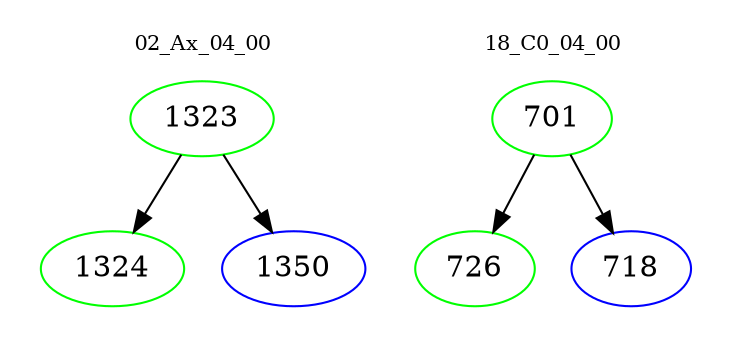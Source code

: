 digraph{
subgraph cluster_0 {
color = white
label = "02_Ax_04_00";
fontsize=10;
T0_1323 [label="1323", color="green"]
T0_1323 -> T0_1324 [color="black"]
T0_1324 [label="1324", color="green"]
T0_1323 -> T0_1350 [color="black"]
T0_1350 [label="1350", color="blue"]
}
subgraph cluster_1 {
color = white
label = "18_C0_04_00";
fontsize=10;
T1_701 [label="701", color="green"]
T1_701 -> T1_726 [color="black"]
T1_726 [label="726", color="green"]
T1_701 -> T1_718 [color="black"]
T1_718 [label="718", color="blue"]
}
}
